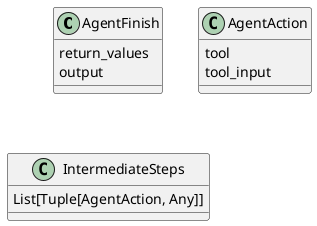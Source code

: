 ' DataClasses holds the information for the agent runs. This information is used by the LLM to generate the responses for given task

@startuml

' This represents the final result from an agent, when it is ready to return to the user. 
' It contains a return_values key-value mapping, which contains the final agent output. 
' Usually, this contains an output key containing a string that is the agent's response.
' https://api.python.langchain.com/en/latest/agents/langchain_core.agents.AgentFinish.html
class AgentFinish{
    return_values
    output
}

' This is a dataclass that represents the action an agent should take. 
' It has a tool property (which is the name of the tool that should be invoked) and a tool_input property (the input to that tool)
' https://api.python.langchain.com/en/latest/agents/langchain_core.agents.AgentAction.html
class AgentAction{
    tool
    tool_input
}

' These represent previous agent actions and corresponding outputs from this CURRENT agent run. 
' These are important to pass to future iteration so the agent knows what work it has already done. 
' This is typed as a List[Tuple[AgentAction, Any]]. Note that observation is currently left as type Any to be maximally flexible. 
' In practice, this is often a string.
' https://python.langchain.com/v0.1/docs/modules/agents/how_to/intermediate_steps/
class IntermediateSteps{
    List[Tuple[AgentAction, Any]]
}

@enduml